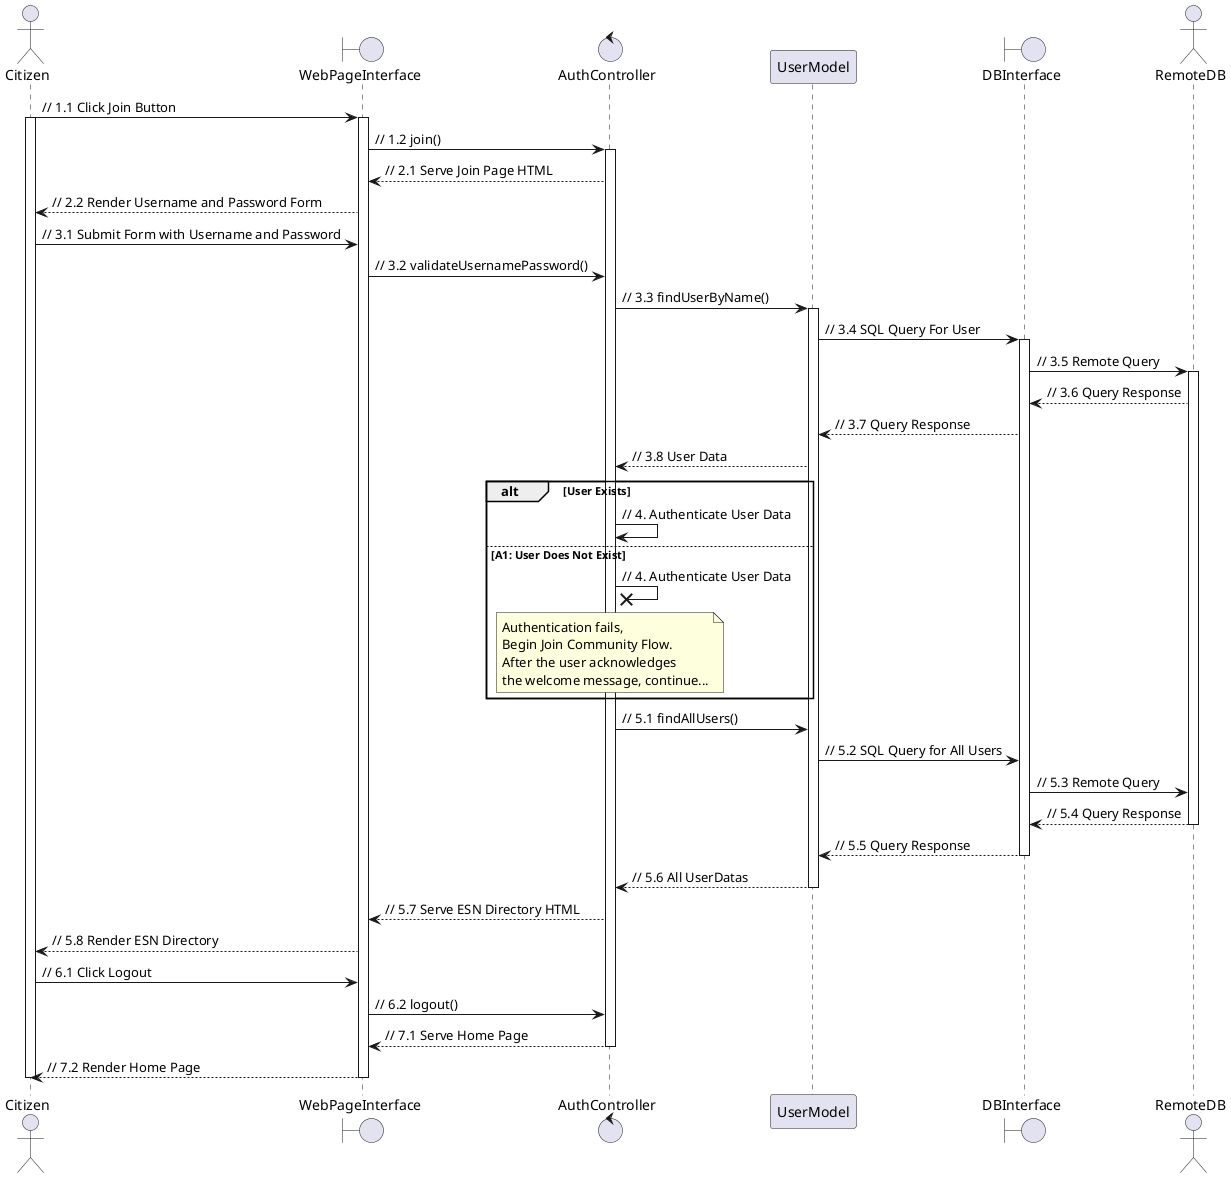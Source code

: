 @startuml

actor Citizen as c
boundary WebPageInterface as w
control AuthController as a
participant UserModel as u
boundary DBInterface as db
actor RemoteDB as rdb

c -> w : // 1.1 Click Join Button
activate c
activate w
w -> a : // 1.2 join()
activate a
a --> w : // 2.1 Serve Join Page HTML 
w --> c : // 2.2 Render Username and Password Form
c -> w : // 3.1 Submit Form with Username and Password
w -> a : // 3.2 validateUsernamePassword()
a -> u : // 3.3 findUserByName()
activate u
u -> db : // 3.4 SQL Query For User
activate db
db -> rdb : // 3.5 Remote Query
activate rdb
rdb --> db : // 3.6 Query Response
db --> u : // 3.7 Query Response
u --> a : // 3.8 User Data

alt User Exists
a -> a : // 4. Authenticate User Data

else A1: User Does Not Exist

a ->x a : // 4. Authenticate User Data

note over a
Authentication fails,
Begin Join Community Flow.
After the user acknowledges
the welcome message, continue...
end note

end

a -> u : // 5.1 findAllUsers()
u -> db : // 5.2 SQL Query for All Users
db -> rdb : // 5.3 Remote Query
rdb --> db : // 5.4 Query Response
deactivate rdb
db --> u : // 5.5 Query Response
deactivate db
u --> a : // 5.6 All UserDatas
deactivate u
a --> w : // 5.7 Serve ESN Directory HTML
w --> c : // 5.8 Render ESN Directory
c -> w : // 6.1 Click Logout
w -> a : // 6.2 logout()
a --> w : // 7.1 Serve Home Page
deactivate a
w --> c : // 7.2 Render Home Page
deactivate w
deactivate c

@enduml